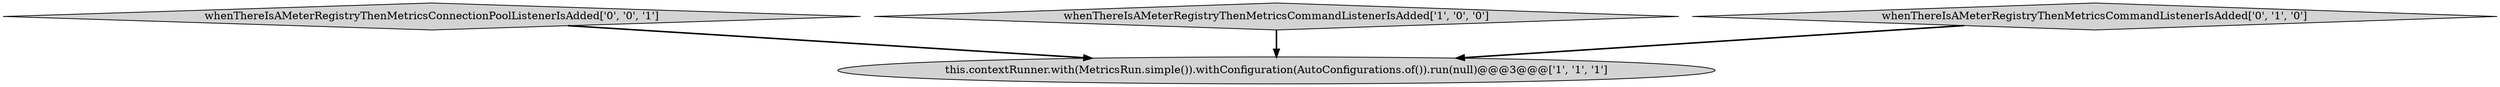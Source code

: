digraph {
1 [style = filled, label = "this.contextRunner.with(MetricsRun.simple()).withConfiguration(AutoConfigurations.of()).run(null)@@@3@@@['1', '1', '1']", fillcolor = lightgray, shape = ellipse image = "AAA0AAABBB1BBB"];
3 [style = filled, label = "whenThereIsAMeterRegistryThenMetricsConnectionPoolListenerIsAdded['0', '0', '1']", fillcolor = lightgray, shape = diamond image = "AAA0AAABBB3BBB"];
0 [style = filled, label = "whenThereIsAMeterRegistryThenMetricsCommandListenerIsAdded['1', '0', '0']", fillcolor = lightgray, shape = diamond image = "AAA0AAABBB1BBB"];
2 [style = filled, label = "whenThereIsAMeterRegistryThenMetricsCommandListenerIsAdded['0', '1', '0']", fillcolor = lightgray, shape = diamond image = "AAA0AAABBB2BBB"];
0->1 [style = bold, label=""];
2->1 [style = bold, label=""];
3->1 [style = bold, label=""];
}

